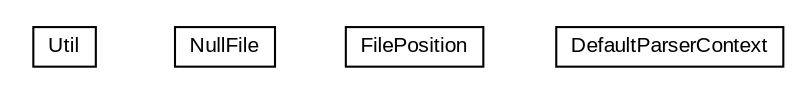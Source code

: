 #!/usr/local/bin/dot
#
# Class diagram 
# Generated by UMLGraph version R5_6-24-gf6e263 (http://www.umlgraph.org/)
#

digraph G {
	edge [fontname="arial",fontsize=10,labelfontname="arial",labelfontsize=10];
	node [fontname="arial",fontsize=10,shape=plaintext];
	nodesep=0.25;
	ranksep=0.5;
	// net.trajano.jetng.internal.Util
	c27 [label=<<table title="net.trajano.jetng.internal.Util" border="0" cellborder="1" cellspacing="0" cellpadding="2" port="p" href="./Util.html">
		<tr><td><table border="0" cellspacing="0" cellpadding="1">
<tr><td align="center" balign="center"> Util </td></tr>
		</table></td></tr>
		</table>>, URL="./Util.html", fontname="arial", fontcolor="black", fontsize=10.0];
	// net.trajano.jetng.internal.NullFile
	c28 [label=<<table title="net.trajano.jetng.internal.NullFile" border="0" cellborder="1" cellspacing="0" cellpadding="2" port="p" href="./NullFile.html">
		<tr><td><table border="0" cellspacing="0" cellpadding="1">
<tr><td align="center" balign="center"> NullFile </td></tr>
		</table></td></tr>
		</table>>, URL="./NullFile.html", fontname="arial", fontcolor="black", fontsize=10.0];
	// net.trajano.jetng.internal.FilePosition
	c29 [label=<<table title="net.trajano.jetng.internal.FilePosition" border="0" cellborder="1" cellspacing="0" cellpadding="2" port="p" href="./FilePosition.html">
		<tr><td><table border="0" cellspacing="0" cellpadding="1">
<tr><td align="center" balign="center"> FilePosition </td></tr>
		</table></td></tr>
		</table>>, URL="./FilePosition.html", fontname="arial", fontcolor="black", fontsize=10.0];
	// net.trajano.jetng.internal.DefaultParserContext
	c30 [label=<<table title="net.trajano.jetng.internal.DefaultParserContext" border="0" cellborder="1" cellspacing="0" cellpadding="2" port="p" href="./DefaultParserContext.html">
		<tr><td><table border="0" cellspacing="0" cellpadding="1">
<tr><td align="center" balign="center"> DefaultParserContext </td></tr>
		</table></td></tr>
		</table>>, URL="./DefaultParserContext.html", fontname="arial", fontcolor="black", fontsize=10.0];
}

